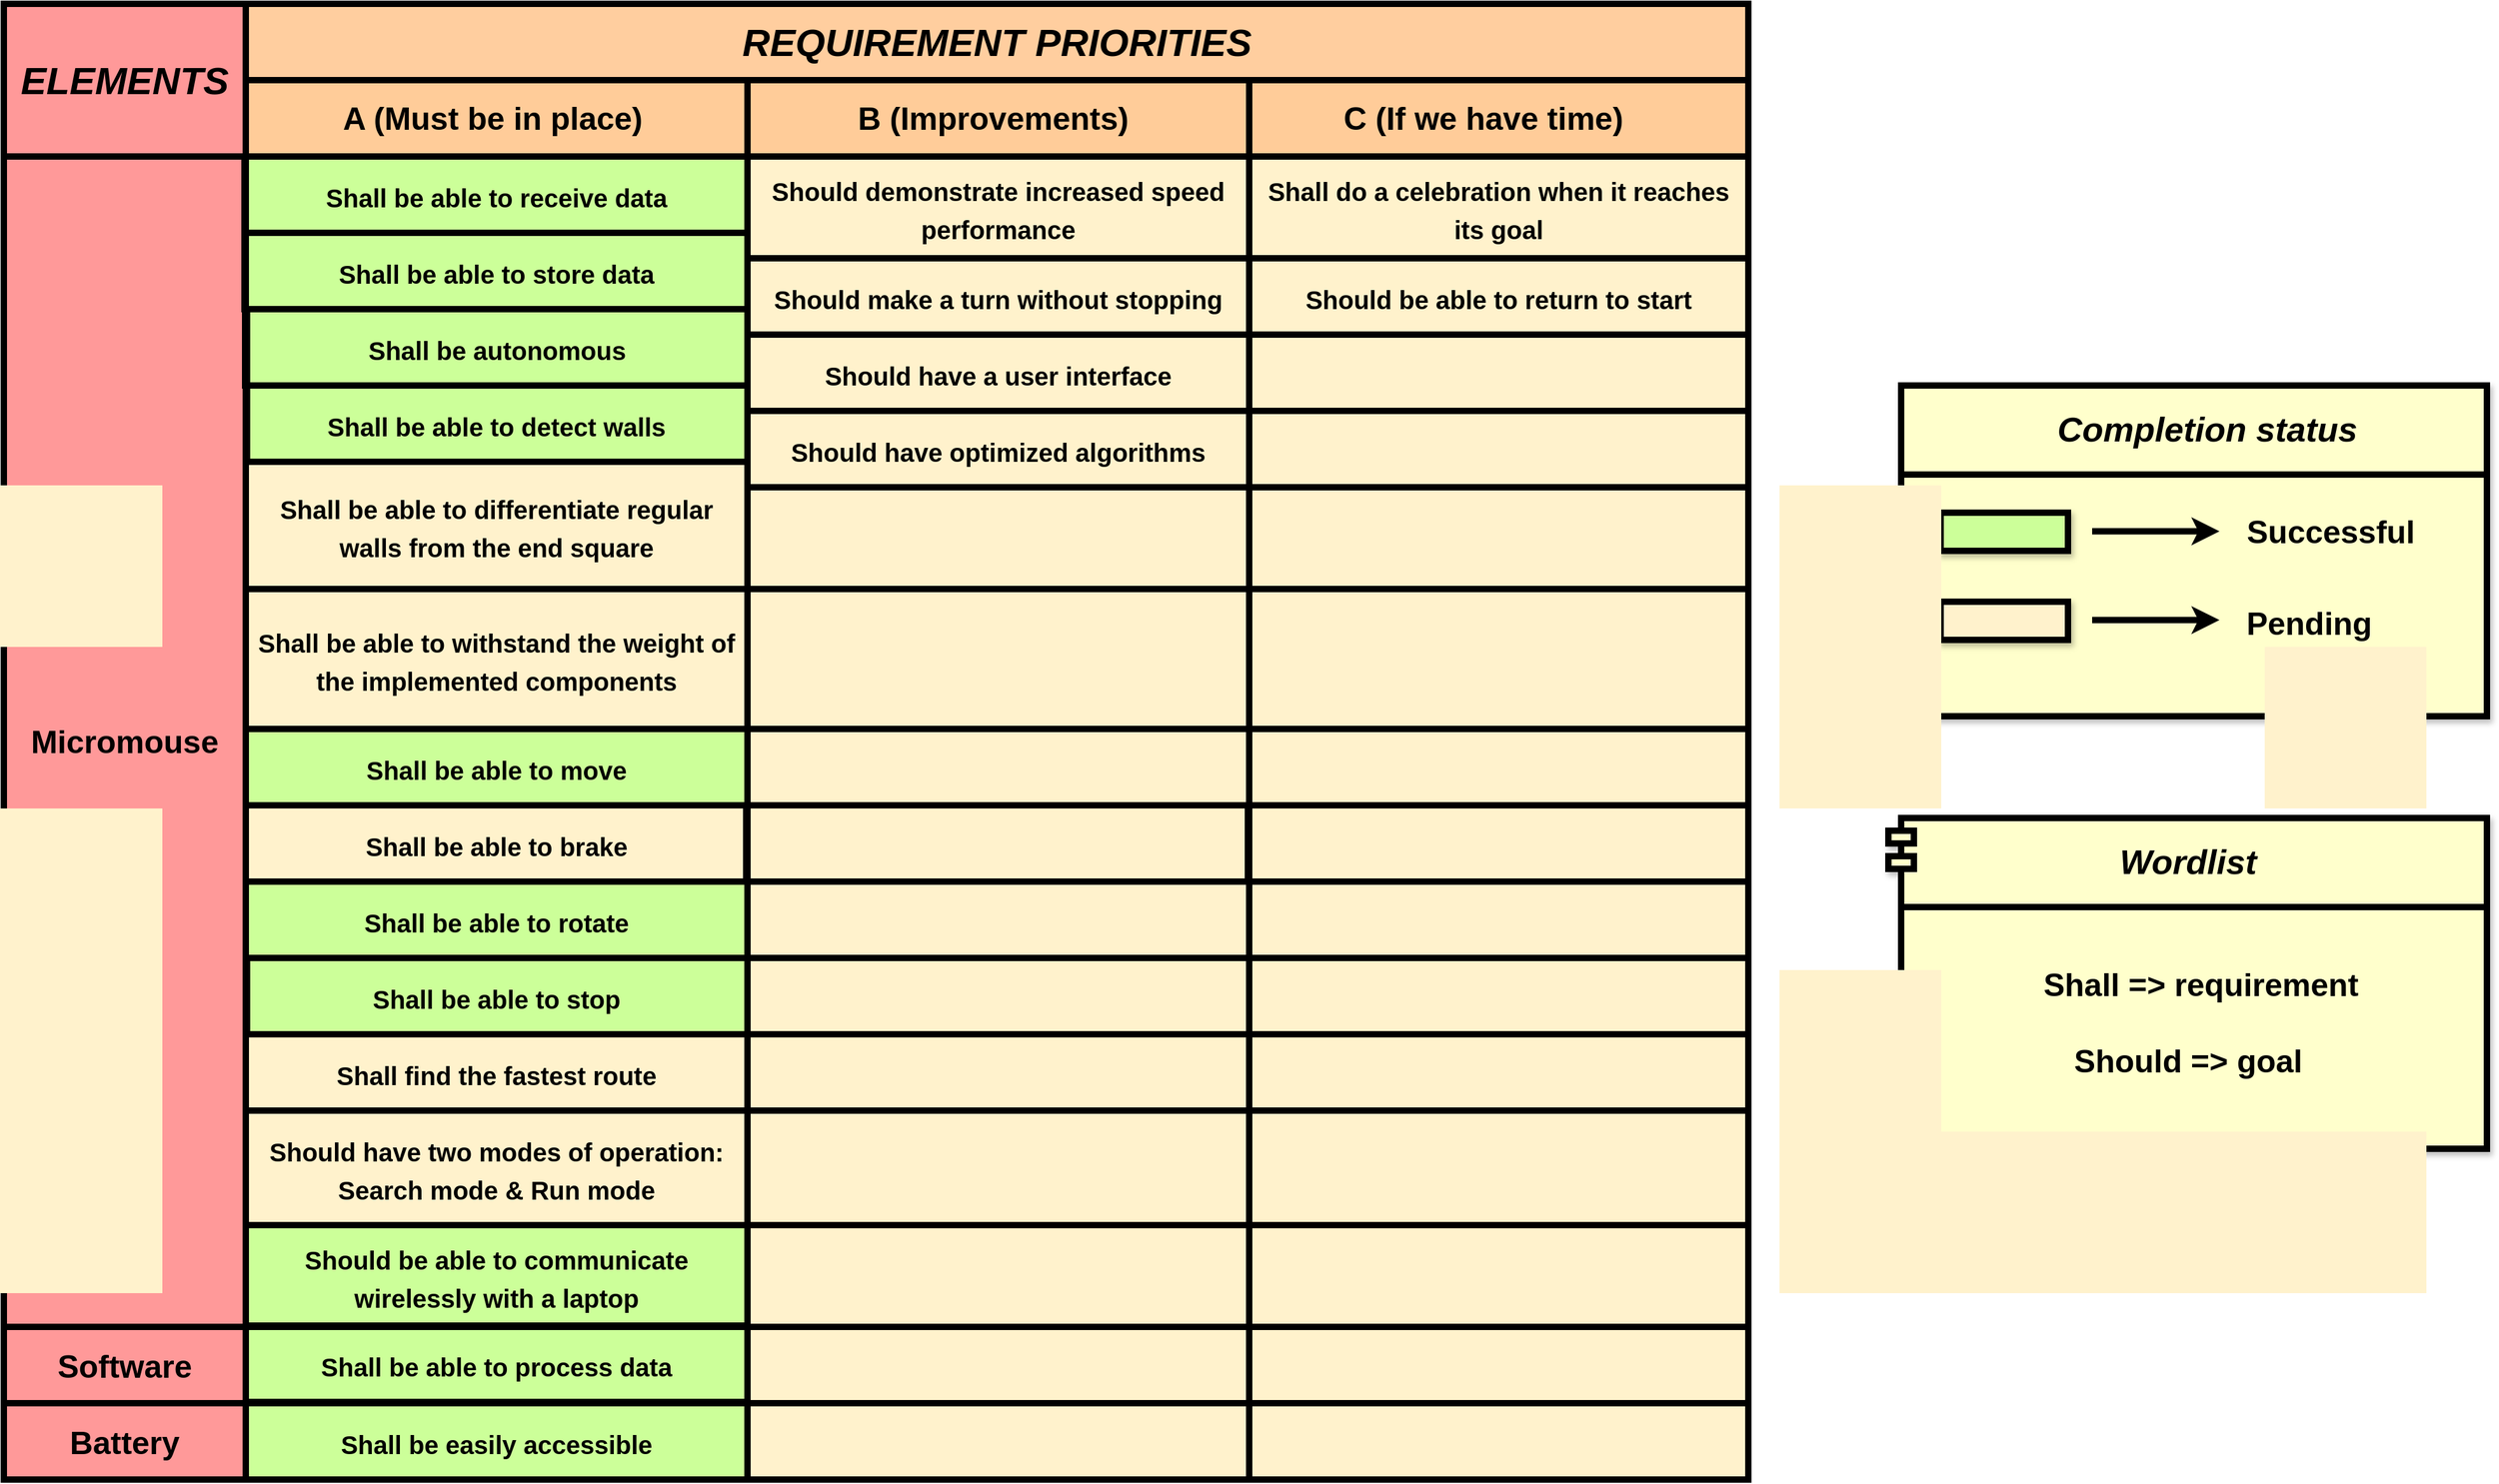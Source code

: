 <mxfile version="20.2.8" type="device"><diagram id="etVyV0M8yrQyNpjQ7y32" name="Page-1"><mxGraphModel dx="2355" dy="1328" grid="0" gridSize="10" guides="1" tooltips="1" connect="1" arrows="1" fold="1" page="0" pageScale="1" pageWidth="827" pageHeight="1169" math="0" shadow="0"><root><mxCell id="0"/><mxCell id="1" parent="0"/><mxCell id="e1AO-33ZOmTnDqDT9RiV-155" value="" style="rounded=0;whiteSpace=wrap;html=1;strokeWidth=5;fontSize=17;fillColor=#fff2cc;gradientDirection=west;strokeColor=#d6b656;" parent="1" vertex="1"><mxGeometry x="20" y="270" width="1180" height="1040" as="geometry"/></mxCell><mxCell id="e1AO-33ZOmTnDqDT9RiV-84" value="" style="rounded=0;whiteSpace=wrap;html=1;fontSize=16;strokeWidth=5;fillColor=#FFCC99;gradientColor=none;gradientDirection=west;" parent="1" vertex="1"><mxGeometry x="20" y="210" width="1180" height="60" as="geometry"/></mxCell><mxCell id="e1AO-33ZOmTnDqDT9RiV-8" value="&lt;font size=&quot;1&quot; style=&quot;&quot;&gt;&lt;b style=&quot;&quot;&gt;&lt;i style=&quot;font-size: 30px;&quot;&gt;REQUIREMENT PRIORITIES&lt;/i&gt;&lt;/b&gt;&lt;/font&gt;" style="rounded=0;whiteSpace=wrap;html=1;fontSize=16;strokeWidth=5;fillColor=#FFCE9F;gradientColor=none;gradientDirection=south;" parent="1" vertex="1"><mxGeometry x="20" y="150" width="1180" height="60" as="geometry"/></mxCell><mxCell id="e1AO-33ZOmTnDqDT9RiV-12" value="&lt;font size=&quot;1&quot; style=&quot;&quot;&gt;&lt;b style=&quot;font-size: 25px;&quot;&gt;C (If we have time)&amp;nbsp;&lt;/b&gt;&lt;/font&gt;" style="text;html=1;align=center;verticalAlign=middle;resizable=0;points=[];autosize=1;strokeColor=none;fillColor=none;fontSize=26;" parent="1" vertex="1"><mxGeometry x="870" y="220" width="250" height="40" as="geometry"/></mxCell><mxCell id="e1AO-33ZOmTnDqDT9RiV-21" value="&lt;b&gt;&lt;font size=&quot;1&quot; style=&quot;&quot;&gt;&lt;i style=&quot;font-size: 30px;&quot;&gt;ELEMENTS&lt;/i&gt;&lt;/font&gt;&lt;/b&gt;" style="rounded=0;whiteSpace=wrap;html=1;strokeWidth=5;fontSize=24;fillColor=#FF9999;gradientColor=none;gradientDirection=south;" parent="1" vertex="1"><mxGeometry x="-170" y="150" width="190" height="120" as="geometry"/></mxCell><mxCell id="e1AO-33ZOmTnDqDT9RiV-27" value="&lt;span&gt;&lt;font style=&quot;font-size: 25px;&quot;&gt;Micromouse&lt;/font&gt;&lt;/span&gt;" style="rounded=0;whiteSpace=wrap;html=1;strokeWidth=5;fontSize=24;fillColor=#FF9999;gradientColor=none;gradientDirection=west;fontStyle=1" parent="1" vertex="1"><mxGeometry x="-170" y="270" width="190" height="920" as="geometry"/></mxCell><mxCell id="e1AO-33ZOmTnDqDT9RiV-45" value="&lt;span&gt;&lt;font style=&quot;font-size: 25px;&quot;&gt;Software&lt;/font&gt;&lt;/span&gt;" style="rounded=0;whiteSpace=wrap;html=1;strokeWidth=5;fontSize=20;fillColor=#FF9999;gradientColor=none;gradientDirection=west;fontStyle=1" parent="1" vertex="1"><mxGeometry x="-170" y="1190" width="190" height="60" as="geometry"/></mxCell><mxCell id="e1AO-33ZOmTnDqDT9RiV-46" value="&lt;span style=&quot;font-size: 25px;&quot;&gt;&lt;b&gt;Battery&lt;/b&gt;&lt;/span&gt;" style="rounded=0;whiteSpace=wrap;html=1;strokeWidth=5;fontSize=20;fillColor=#FF9999;gradientColor=none;gradientDirection=west;" parent="1" vertex="1"><mxGeometry x="-170" y="1250" width="190" height="60" as="geometry"/></mxCell><mxCell id="e1AO-33ZOmTnDqDT9RiV-86" value="&lt;font size=&quot;1&quot; style=&quot;&quot;&gt;&lt;b style=&quot;font-size: 25px;&quot;&gt;A (Must be in place)&amp;nbsp;&lt;/b&gt;&lt;/font&gt;" style="text;html=1;align=center;verticalAlign=middle;resizable=0;points=[];autosize=1;strokeColor=none;fillColor=none;fontSize=26;" parent="1" vertex="1"><mxGeometry x="82" y="220" width="270" height="40" as="geometry"/></mxCell><mxCell id="e1AO-33ZOmTnDqDT9RiV-88" value="" style="endArrow=none;html=1;rounded=0;strokeWidth=5;fontSize=25;" parent="1" edge="1"><mxGeometry width="50" height="50" relative="1" as="geometry"><mxPoint x="414" y="270" as="sourcePoint"/><mxPoint x="414" y="210" as="targetPoint"/></mxGeometry></mxCell><mxCell id="e1AO-33ZOmTnDqDT9RiV-11" value="&lt;font size=&quot;1&quot; style=&quot;&quot;&gt;&lt;b style=&quot;font-size: 25px;&quot;&gt;B (Improvements)&amp;nbsp;&lt;/b&gt;&lt;/font&gt;" style="text;html=1;align=center;verticalAlign=middle;resizable=0;points=[];autosize=1;strokeColor=none;fillColor=none;fontSize=26;" parent="1" vertex="1"><mxGeometry x="490" y="220" width="240" height="40" as="geometry"/></mxCell><mxCell id="e1AO-33ZOmTnDqDT9RiV-90" value="" style="endArrow=none;html=1;rounded=0;strokeWidth=5;fontSize=25;" parent="1" edge="1"><mxGeometry width="50" height="50" relative="1" as="geometry"><mxPoint x="808" y="270" as="sourcePoint"/><mxPoint x="808" y="210" as="targetPoint"/></mxGeometry></mxCell><mxCell id="e1AO-33ZOmTnDqDT9RiV-92" value="&lt;span style=&quot;font-size: 20px;&quot;&gt;Should demonstrate increased speed performance&lt;/span&gt;" style="rounded=0;whiteSpace=wrap;html=1;strokeWidth=5;fontSize=25;fillColor=none;gradientColor=none;gradientDirection=west;fontStyle=1" parent="1" vertex="1"><mxGeometry x="414" y="270" width="394" height="80" as="geometry"/></mxCell><mxCell id="e1AO-33ZOmTnDqDT9RiV-93" value="&lt;span style=&quot;font-size: 20px;&quot;&gt;Should make a turn without stopping&lt;/span&gt;" style="rounded=0;whiteSpace=wrap;html=1;strokeWidth=5;fontSize=25;fillColor=none;gradientColor=none;gradientDirection=west;fontStyle=1" parent="1" vertex="1"><mxGeometry x="414" y="350" width="394" height="60" as="geometry"/></mxCell><mxCell id="e1AO-33ZOmTnDqDT9RiV-94" value="&lt;span style=&quot;font-size: 20px;&quot;&gt;Should have a user interface&lt;/span&gt;" style="rounded=0;whiteSpace=wrap;html=1;strokeWidth=5;fontSize=25;fillColor=none;gradientColor=none;gradientDirection=west;fontStyle=1" parent="1" vertex="1"><mxGeometry x="414" y="410" width="394" height="60" as="geometry"/></mxCell><mxCell id="e1AO-33ZOmTnDqDT9RiV-95" value="&lt;span style=&quot;font-size: 20px;&quot;&gt;Should have optimized algorithms&lt;/span&gt;" style="rounded=0;whiteSpace=wrap;html=1;strokeWidth=5;fontSize=25;fillColor=none;gradientColor=none;gradientDirection=west;fontStyle=1" parent="1" vertex="1"><mxGeometry x="414" y="470" width="394" height="60" as="geometry"/></mxCell><mxCell id="e1AO-33ZOmTnDqDT9RiV-96" value="&lt;font style=&quot;font-size: 20px;&quot;&gt;Shall do a celebration when it reaches its goal&lt;/font&gt;" style="rounded=0;whiteSpace=wrap;html=1;strokeWidth=5;fontSize=25;fillColor=none;gradientColor=none;gradientDirection=west;fontStyle=1" parent="1" vertex="1"><mxGeometry x="808" y="270" width="392" height="80" as="geometry"/></mxCell><mxCell id="e1AO-33ZOmTnDqDT9RiV-97" value="&lt;font style=&quot;font-size: 20px;&quot;&gt;Should be able to return to start&lt;/font&gt;" style="rounded=0;whiteSpace=wrap;html=1;strokeWidth=5;fontSize=25;fillColor=none;gradientColor=none;gradientDirection=west;fontStyle=1" parent="1" vertex="1"><mxGeometry x="808" y="350" width="392" height="60" as="geometry"/></mxCell><mxCell id="e1AO-33ZOmTnDqDT9RiV-102" value="" style="rounded=0;whiteSpace=wrap;html=1;strokeWidth=5;fontSize=25;fillColor=none;gradientColor=none;gradientDirection=west;fontStyle=1" parent="1" vertex="1"><mxGeometry x="414" y="610" width="394" height="110" as="geometry"/></mxCell><mxCell id="e1AO-33ZOmTnDqDT9RiV-103" value="" style="rounded=0;whiteSpace=wrap;html=1;strokeWidth=5;fontSize=25;fillColor=none;gradientColor=none;gradientDirection=west;fontStyle=1" parent="1" vertex="1"><mxGeometry x="808" y="610" width="392" height="110" as="geometry"/></mxCell><mxCell id="e1AO-33ZOmTnDqDT9RiV-104" value="" style="rounded=0;whiteSpace=wrap;html=1;strokeWidth=5;fontSize=25;fillColor=none;gradientColor=none;gradientDirection=west;fontStyle=1" parent="1" vertex="1"><mxGeometry x="414" y="530" width="394" height="80" as="geometry"/></mxCell><mxCell id="e1AO-33ZOmTnDqDT9RiV-105" value="" style="rounded=0;whiteSpace=wrap;html=1;strokeWidth=5;fontSize=25;fillColor=none;gradientColor=none;gradientDirection=west;fontStyle=1" parent="1" vertex="1"><mxGeometry x="808" y="530" width="392" height="80" as="geometry"/></mxCell><mxCell id="e1AO-33ZOmTnDqDT9RiV-106" value="" style="rounded=0;whiteSpace=wrap;html=1;strokeWidth=5;fontSize=25;fillColor=none;gradientColor=none;gradientDirection=west;fontStyle=1" parent="1" vertex="1"><mxGeometry x="808" y="470" width="392" height="60" as="geometry"/></mxCell><mxCell id="e1AO-33ZOmTnDqDT9RiV-107" value="" style="rounded=0;whiteSpace=wrap;html=1;strokeWidth=5;fontSize=25;fillColor=none;gradientColor=none;gradientDirection=west;fontStyle=1" parent="1" vertex="1"><mxGeometry x="808" y="410" width="392" height="60" as="geometry"/></mxCell><mxCell id="e1AO-33ZOmTnDqDT9RiV-108" value="" style="rounded=0;whiteSpace=wrap;html=1;strokeWidth=5;fontSize=25;fillColor=none;gradientColor=none;gradientDirection=west;fontStyle=1" parent="1" vertex="1"><mxGeometry x="413" y="780" width="394" height="60" as="geometry"/></mxCell><mxCell id="e1AO-33ZOmTnDqDT9RiV-109" value="" style="rounded=0;whiteSpace=wrap;html=1;strokeWidth=5;fontSize=25;fillColor=none;gradientColor=none;gradientDirection=west;fontStyle=1" parent="1" vertex="1"><mxGeometry x="808" y="720" width="392" height="60" as="geometry"/></mxCell><mxCell id="e1AO-33ZOmTnDqDT9RiV-110" value="" style="rounded=0;whiteSpace=wrap;html=1;strokeWidth=5;fontSize=25;fillColor=none;gradientColor=none;gradientDirection=west;fontStyle=1" parent="1" vertex="1"><mxGeometry x="412" y="720" width="396" height="60" as="geometry"/></mxCell><mxCell id="e1AO-33ZOmTnDqDT9RiV-111" value="" style="rounded=0;whiteSpace=wrap;html=1;strokeWidth=5;fontSize=25;fillColor=none;gradientColor=none;gradientDirection=west;fontStyle=1" parent="1" vertex="1"><mxGeometry x="808" y="780" width="392" height="60" as="geometry"/></mxCell><mxCell id="e1AO-33ZOmTnDqDT9RiV-112" value="" style="rounded=0;whiteSpace=wrap;html=1;strokeWidth=5;fontSize=25;fillColor=none;gradientColor=none;gradientDirection=west;fontStyle=1" parent="1" vertex="1"><mxGeometry x="414" y="840" width="394" height="60" as="geometry"/></mxCell><mxCell id="e1AO-33ZOmTnDqDT9RiV-113" value="" style="rounded=0;whiteSpace=wrap;html=1;strokeWidth=5;fontSize=25;fillColor=none;gradientColor=none;gradientDirection=west;fontStyle=1" parent="1" vertex="1"><mxGeometry x="808" y="840" width="392" height="60" as="geometry"/></mxCell><mxCell id="e1AO-33ZOmTnDqDT9RiV-114" value="" style="rounded=0;whiteSpace=wrap;html=1;strokeWidth=5;fontSize=25;fillColor=none;gradientColor=none;gradientDirection=west;fontStyle=1" parent="1" vertex="1"><mxGeometry x="414" y="900" width="394" height="60" as="geometry"/></mxCell><mxCell id="e1AO-33ZOmTnDqDT9RiV-115" value="" style="rounded=0;whiteSpace=wrap;html=1;strokeWidth=5;fontSize=25;fillColor=none;gradientColor=none;gradientDirection=west;fontStyle=1" parent="1" vertex="1"><mxGeometry x="808" y="900" width="392" height="60" as="geometry"/></mxCell><mxCell id="e1AO-33ZOmTnDqDT9RiV-116" value="" style="rounded=0;whiteSpace=wrap;html=1;strokeWidth=5;fontSize=25;fillColor=none;gradientColor=none;gradientDirection=west;fontStyle=1" parent="1" vertex="1"><mxGeometry x="414" y="960" width="394" height="60" as="geometry"/></mxCell><mxCell id="e1AO-33ZOmTnDqDT9RiV-117" value="" style="rounded=0;whiteSpace=wrap;html=1;strokeWidth=5;fontSize=25;fillColor=none;gradientColor=none;gradientDirection=west;fontStyle=1" parent="1" vertex="1"><mxGeometry x="808" y="960" width="392" height="60" as="geometry"/></mxCell><mxCell id="e1AO-33ZOmTnDqDT9RiV-118" value="" style="rounded=0;whiteSpace=wrap;html=1;strokeWidth=5;fontSize=25;fillColor=none;gradientColor=none;gradientDirection=west;fontStyle=1" parent="1" vertex="1"><mxGeometry x="414" y="1020" width="394" height="90" as="geometry"/></mxCell><mxCell id="e1AO-33ZOmTnDqDT9RiV-119" value="" style="rounded=0;whiteSpace=wrap;html=1;strokeWidth=5;fontSize=25;fillColor=none;gradientColor=none;gradientDirection=west;fontStyle=1" parent="1" vertex="1"><mxGeometry x="808" y="1020" width="392" height="90" as="geometry"/></mxCell><mxCell id="e1AO-33ZOmTnDqDT9RiV-121" value="" style="rounded=0;whiteSpace=wrap;html=1;strokeWidth=5;fontSize=25;fillColor=none;gradientColor=none;gradientDirection=west;fontStyle=1" parent="1" vertex="1"><mxGeometry x="808" y="1110" width="392" height="80" as="geometry"/></mxCell><mxCell id="e1AO-33ZOmTnDqDT9RiV-122" value="&lt;span style=&quot;color: rgba(0, 0, 0, 0); font-family: monospace; font-size: 0px; text-align: start;&quot;&gt;%3CmxGraphModel%3E%3Croot%3E%3CmxCell%20id%3D%220%22%2F%3E%3CmxCell%20id%3D%221%22%20parent%3D%220%22%2F%3E%3CmxCell%20id%3D%222%22%20value%3D%22%26lt%3Bfont%20face%3D%26quot%3BArial%2C%20sans-serif%26quot%3B%26gt%3B%26lt%3Bspan%20style%3D%26quot%3Bfont-size%3A%2020px%3B%26quot%3B%26gt%3BShall%20be%20able%20to%20process%20data%26lt%3B%2Fspan%26gt%3B%26lt%3B%2Ffont%26gt%3B%22%20style%3D%22rounded%3D0%3BwhiteSpace%3Dwrap%3Bhtml%3D1%3BstrokeWidth%3D5%3BfontSize%3D25%3BfillColor%3D%23FFFFFF%3BgradientColor%3Dnone%3BgradientDirection%3Dwest%3B%22%20vertex%3D%221%22%20parent%3D%221%22%3E%3CmxGeometry%20x%3D%2220%22%20y%3D%221190%22%20width%3D%22394%22%20height%3D%2260%22%20as%3D%22geometry%22%2F%3E%3C%2FmxCell%3E%3C%2Froot%3E%3C%2FmxGraphModel%3E&lt;/span&gt;" style="rounded=0;whiteSpace=wrap;html=1;strokeWidth=5;fontSize=25;fillColor=none;gradientColor=none;gradientDirection=west;fontStyle=1" parent="1" vertex="1"><mxGeometry x="414" y="1190" width="394" height="60" as="geometry"/></mxCell><mxCell id="e1AO-33ZOmTnDqDT9RiV-123" value="&lt;span style=&quot;color: rgba(0, 0, 0, 0); font-family: monospace; font-size: 0px; text-align: start;&quot;&gt;%3CmxGraphModel%3E%3Croot%3E%3CmxCell%20id%3D%220%22%2F%3E%3CmxCell%20id%3D%221%22%20parent%3D%220%22%2F%3E%3CmxCell%20id%3D%222%22%20value%3D%22%26lt%3Bfont%20face%3D%26quot%3BArial%2C%20sans-serif%26quot%3B%26gt%3B%26lt%3Bspan%20style%3D%26quot%3Bfont-size%3A%2020px%3B%26quot%3B%26gt%3BShall%20be%20able%20to%20process%20data%26lt%3B%2Fspan%26gt%3B%26lt%3B%2Ffont%26gt%3B%22%20style%3D%22rounded%3D0%3BwhiteSpace%3Dwrap%3Bhtml%3D1%3BstrokeWidth%3D5%3BfontSize%3D25%3BfillColor%3D%23FFFFFF%3BgradientColor%3Dnone%3BgradientDirection%3Dwest%3B%22%20vertex%3D%221%22%20parent%3D%221%22%3E%3CmxGeometry%20x%3D%2220%22%20y%3D%221190%22%20width%3D%22394%22%20height%3D%2260%22%20as%3D%22geometry%22%2F%3E%3C%2FmxCell%3E%3C%2Froot%3E%3C%2FmxGraphModel%3E&lt;/span&gt;" style="rounded=0;whiteSpace=wrap;html=1;strokeWidth=5;fontSize=25;fillColor=none;gradientColor=none;gradientDirection=west;fontStyle=1" parent="1" vertex="1"><mxGeometry x="808" y="1190" width="392" height="60" as="geometry"/></mxCell><mxCell id="e1AO-33ZOmTnDqDT9RiV-124" value="" style="rounded=0;whiteSpace=wrap;html=1;strokeWidth=5;fontSize=25;fillColor=none;gradientColor=none;gradientDirection=west;" parent="1" vertex="1"><mxGeometry x="414" y="1250" width="394" height="60" as="geometry"/></mxCell><mxCell id="e1AO-33ZOmTnDqDT9RiV-125" value="" style="rounded=0;whiteSpace=wrap;html=1;strokeWidth=5;fontSize=25;fillColor=none;gradientColor=none;gradientDirection=west;" parent="1" vertex="1"><mxGeometry x="808" y="1250" width="392" height="60" as="geometry"/></mxCell><mxCell id="e1AO-33ZOmTnDqDT9RiV-128" value="&lt;span id=&quot;docs-internal-guid-b6cd6df0-7fff-4977-2a19-5d41a233b6b3&quot;&gt;&lt;span style=&quot;font-family: Arial, sans-serif; background-color: transparent; font-variant-numeric: normal; font-variant-east-asian: normal; vertical-align: baseline;&quot;&gt;&lt;font style=&quot;font-size: 20px;&quot;&gt;Shall be able to differentiate regular walls from the end square&lt;/font&gt;&lt;/span&gt;&lt;/span&gt;" style="rounded=0;whiteSpace=wrap;html=1;strokeWidth=5;fontSize=25;fillColor=none;gradientColor=none;gradientDirection=west;fontStyle=1" parent="1" vertex="1"><mxGeometry x="20" y="510" width="394" height="100" as="geometry"/></mxCell><mxCell id="e1AO-33ZOmTnDqDT9RiV-142" value="&lt;span id=&quot;docs-internal-guid-7dd93926-7fff-0476-73ab-c88662d5bdf3&quot;&gt;&lt;span style=&quot;font-family: Arial, sans-serif; background-color: transparent; font-variant-numeric: normal; font-variant-east-asian: normal; vertical-align: baseline;&quot;&gt;&lt;font style=&quot;font-size: 20px;&quot;&gt;Shall be able to withstand the weight of the implemented components&lt;/font&gt;&lt;/span&gt;&lt;/span&gt;" style="rounded=0;whiteSpace=wrap;html=1;strokeWidth=5;fontSize=25;fillColor=none;gradientColor=none;gradientDirection=west;fontStyle=1" parent="1" vertex="1"><mxGeometry x="20" y="610" width="394" height="110" as="geometry"/></mxCell><mxCell id="e1AO-33ZOmTnDqDT9RiV-144" value="&lt;span id=&quot;docs-internal-guid-7dd93926-7fff-0476-73ab-c88662d5bdf3&quot;&gt;&lt;span style=&quot;font-family: Arial, sans-serif; background-color: transparent; font-variant-numeric: normal; font-variant-east-asian: normal; vertical-align: baseline;&quot;&gt;&lt;font style=&quot;font-size: 20px;&quot;&gt;Shall be able to brake&lt;/font&gt;&lt;/span&gt;&lt;/span&gt;" style="rounded=0;whiteSpace=wrap;html=1;strokeWidth=5;fontSize=25;fillColor=none;gradientColor=none;gradientDirection=west;fontStyle=1" parent="1" vertex="1"><mxGeometry x="20" y="780" width="394" height="60" as="geometry"/></mxCell><mxCell id="e1AO-33ZOmTnDqDT9RiV-147" value="&lt;font face=&quot;Arial, sans-serif&quot;&gt;&lt;span style=&quot;font-size: 20px;&quot;&gt;Shall find the fastest route&lt;/span&gt;&lt;/font&gt;" style="rounded=0;whiteSpace=wrap;html=1;strokeWidth=5;fontSize=25;fillColor=none;gradientColor=none;gradientDirection=west;fontStyle=1" parent="1" vertex="1"><mxGeometry x="20" y="960" width="394" height="60" as="geometry"/></mxCell><mxCell id="e1AO-33ZOmTnDqDT9RiV-148" value="&lt;span id=&quot;docs-internal-guid-f4375c5e-7fff-8df3-bf49-b718802c861a&quot;&gt;&lt;span style=&quot;font-family: Arial, sans-serif; background-color: transparent; font-variant-numeric: normal; font-variant-east-asian: normal; vertical-align: baseline;&quot;&gt;&lt;font style=&quot;font-size: 20px;&quot;&gt;Should have two modes of operation: Search mode &amp;amp; Run mode&lt;/font&gt;&lt;/span&gt;&lt;/span&gt;" style="rounded=0;whiteSpace=wrap;html=1;strokeWidth=5;fontSize=25;fillColor=none;gradientColor=none;gradientDirection=west;fontStyle=1" parent="1" vertex="1"><mxGeometry x="20" y="1020" width="394" height="90" as="geometry"/></mxCell><mxCell id="e1AO-33ZOmTnDqDT9RiV-150" value="" style="rounded=0;whiteSpace=wrap;html=1;strokeWidth=5;fontSize=25;fillColor=none;gradientColor=none;gradientDirection=west;fontStyle=1" parent="1" vertex="1"><mxGeometry x="414" y="1110" width="394" height="80" as="geometry"/></mxCell><mxCell id="e1AO-33ZOmTnDqDT9RiV-170" value="" style="shape=module;align=left;spacingLeft=20;align=center;verticalAlign=top;shadow=1;strokeColor=#000000;strokeWidth=5;fontSize=27;fillColor=#FFFFCC;gradientColor=none;gradientDirection=south;fontStyle=3" parent="1" vertex="1"><mxGeometry x="1310" y="790" width="470" height="260" as="geometry"/></mxCell><mxCell id="e1AO-33ZOmTnDqDT9RiV-171" value="&lt;b&gt;&lt;i&gt;Wordlist&lt;/i&gt;&lt;/b&gt;" style="text;html=1;align=center;verticalAlign=middle;resizable=0;points=[];autosize=1;strokeColor=none;fillColor=none;fontSize=27;" parent="1" vertex="1"><mxGeometry x="1480" y="800" width="130" height="50" as="geometry"/></mxCell><mxCell id="e1AO-33ZOmTnDqDT9RiV-172" value="" style="endArrow=none;html=1;rounded=0;strokeWidth=5;fontSize=27;exitX=0;exitY=0.25;exitDx=0;exitDy=0;" parent="1" edge="1"><mxGeometry width="50" height="50" relative="1" as="geometry"><mxPoint x="1320" y="860" as="sourcePoint"/><mxPoint x="1780" y="860" as="targetPoint"/></mxGeometry></mxCell><mxCell id="e1AO-33ZOmTnDqDT9RiV-174" value="" style="shape=module;align=left;spacingLeft=20;align=center;verticalAlign=top;shadow=1;strokeColor=#000000;strokeWidth=5;fontSize=27;fillColor=#FFFFCC;gradientColor=none;gradientDirection=south;fontStyle=3;flipV=1;" parent="1" vertex="1"><mxGeometry x="1310" y="450" width="470" height="260" as="geometry"/></mxCell><mxCell id="e1AO-33ZOmTnDqDT9RiV-175" value="&lt;b&gt;&lt;i&gt;Completion status&lt;/i&gt;&lt;/b&gt;" style="text;html=1;align=center;verticalAlign=middle;resizable=0;points=[];autosize=1;strokeColor=none;fillColor=none;fontSize=27;" parent="1" vertex="1"><mxGeometry x="1430" y="460" width="260" height="50" as="geometry"/></mxCell><mxCell id="e1AO-33ZOmTnDqDT9RiV-176" value="" style="endArrow=none;html=1;rounded=0;strokeWidth=5;fontSize=27;exitX=0;exitY=0.25;exitDx=0;exitDy=0;" parent="1" edge="1"><mxGeometry width="50" height="50" relative="1" as="geometry"><mxPoint x="1320" y="520" as="sourcePoint"/><mxPoint x="1780" y="520" as="targetPoint"/></mxGeometry></mxCell><mxCell id="e1AO-33ZOmTnDqDT9RiV-177" value="" style="rounded=0;whiteSpace=wrap;html=1;shadow=1;strokeColor=#000000;strokeWidth=5;fontSize=30;fillColor=#CCFF99;gradientColor=none;gradientDirection=south;" parent="1" vertex="1"><mxGeometry x="1351" y="550" width="100" height="30" as="geometry"/></mxCell><mxCell id="e1AO-33ZOmTnDqDT9RiV-182" value="" style="endArrow=classic;html=1;rounded=0;strokeWidth=5;fontSize=30;" parent="1" edge="1"><mxGeometry width="50" height="50" relative="1" as="geometry"><mxPoint x="1470" y="564.6" as="sourcePoint"/><mxPoint x="1570" y="564.6" as="targetPoint"/></mxGeometry></mxCell><mxCell id="e1AO-33ZOmTnDqDT9RiV-183" value="&lt;b&gt;&lt;font style=&quot;font-size: 25px;&quot;&gt;Successful&lt;/font&gt;&lt;/b&gt;" style="text;html=1;align=center;verticalAlign=middle;resizable=0;points=[];autosize=1;strokeColor=none;fillColor=none;fontSize=30;" parent="1" vertex="1"><mxGeometry x="1577" y="538" width="160" height="50" as="geometry"/></mxCell><mxCell id="e1AO-33ZOmTnDqDT9RiV-186" value="" style="rounded=0;whiteSpace=wrap;html=1;shadow=1;strokeColor=#000000;strokeWidth=5;fontSize=30;fillColor=#FFF2CC;gradientColor=none;gradientDirection=south;" parent="1" vertex="1"><mxGeometry x="1351" y="620" width="100" height="30" as="geometry"/></mxCell><mxCell id="e1AO-33ZOmTnDqDT9RiV-187" value="" style="endArrow=classic;html=1;rounded=0;strokeWidth=5;fontSize=30;" parent="1" edge="1"><mxGeometry width="50" height="50" relative="1" as="geometry"><mxPoint x="1470" y="634.41" as="sourcePoint"/><mxPoint x="1570" y="634.41" as="targetPoint"/></mxGeometry></mxCell><mxCell id="e1AO-33ZOmTnDqDT9RiV-188" value="&lt;b&gt;&lt;font style=&quot;font-size: 25px;&quot;&gt;Pending&lt;/font&gt;&lt;/b&gt;" style="text;html=1;align=center;verticalAlign=middle;resizable=0;points=[];autosize=1;strokeColor=none;fillColor=none;fontSize=30;" parent="1" vertex="1"><mxGeometry x="1580" y="610" width="120" height="50" as="geometry"/></mxCell><mxCell id="XlJEpN7_wSW7Ie-zotUY-3" value="" style="rounded=0;whiteSpace=wrap;html=1;fillColor=#CCFF99;strokeWidth=5;" vertex="1" parent="1"><mxGeometry x="20" y="720" width="394" height="60" as="geometry"/></mxCell><mxCell id="e1AO-33ZOmTnDqDT9RiV-189" value="&lt;b&gt;Shall =&amp;gt; requirement&lt;/b&gt;" style="text;html=1;align=center;verticalAlign=middle;resizable=0;points=[];autosize=1;strokeColor=none;fillColor=none;fontSize=25;" parent="1" vertex="1"><mxGeometry x="1420" y="900" width="270" height="40" as="geometry"/></mxCell><mxCell id="e1AO-33ZOmTnDqDT9RiV-190" value="&lt;b&gt;Should =&amp;gt; goal&lt;/b&gt;" style="text;html=1;align=center;verticalAlign=middle;resizable=0;points=[];autosize=1;strokeColor=none;fillColor=none;fontSize=25;" parent="1" vertex="1"><mxGeometry x="1445" y="960" width="200" height="40" as="geometry"/></mxCell><mxCell id="XlJEpN7_wSW7Ie-zotUY-2" value="" style="rounded=0;whiteSpace=wrap;html=1;fillColor=#CCFF99;strokeWidth=5;" vertex="1" parent="1"><mxGeometry x="20" y="1110" width="394" height="80" as="geometry"/></mxCell><mxCell id="e1AO-33ZOmTnDqDT9RiV-149" value="&lt;font face=&quot;Arial, sans-serif&quot;&gt;&lt;span style=&quot;font-size: 20px;&quot;&gt;Should be able to communicate wirelessly with a laptop&lt;/span&gt;&lt;/font&gt;" style="rounded=0;whiteSpace=wrap;html=1;strokeWidth=5;fontSize=25;fillColor=none;gradientColor=none;gradientDirection=west;fontStyle=1" parent="1" vertex="1"><mxGeometry x="20" y="1110" width="394" height="80" as="geometry"/></mxCell><mxCell id="XlJEpN7_wSW7Ie-zotUY-4" value="" style="rounded=0;whiteSpace=wrap;html=1;fillColor=#CCFF99;strokeWidth=5;" vertex="1" parent="1"><mxGeometry x="20" y="840" width="394" height="60" as="geometry"/></mxCell><mxCell id="e1AO-33ZOmTnDqDT9RiV-35" value="&lt;span id=&quot;docs-internal-guid-7dd93926-7fff-0476-73ab-c88662d5bdf3&quot;&gt;&lt;span style=&quot;font-family: Arial, sans-serif; background-color: transparent; font-variant-numeric: normal; font-variant-east-asian: normal; vertical-align: baseline;&quot;&gt;&lt;font style=&quot;font-size: 20px;&quot;&gt;Shall be able to move&lt;/font&gt;&lt;/span&gt;&lt;/span&gt;" style="rounded=0;whiteSpace=wrap;html=1;strokeWidth=5;fontSize=25;fillColor=none;gradientColor=none;gradientDirection=west;fontStyle=1" parent="1" vertex="1"><mxGeometry x="20" y="720" width="394" height="60" as="geometry"/></mxCell><mxCell id="e1AO-33ZOmTnDqDT9RiV-146" value="&lt;span id=&quot;docs-internal-guid-7dd93926-7fff-0476-73ab-c88662d5bdf3&quot;&gt;&lt;span style=&quot;font-family: Arial, sans-serif; background-color: transparent; font-variant-numeric: normal; font-variant-east-asian: normal; vertical-align: baseline;&quot;&gt;&lt;font style=&quot;font-size: 20px;&quot;&gt;Shall be able to rotate&lt;/font&gt;&lt;/span&gt;&lt;/span&gt;" style="rounded=0;whiteSpace=wrap;html=1;strokeWidth=5;fontSize=25;fillColor=none;gradientColor=none;gradientDirection=west;fontStyle=1" parent="1" vertex="1"><mxGeometry x="20" y="840" width="394" height="60" as="geometry"/></mxCell><mxCell id="XlJEpN7_wSW7Ie-zotUY-7" value="" style="rounded=0;whiteSpace=wrap;html=1;fillColor=#CCFF99;strokeWidth=5;" vertex="1" parent="1"><mxGeometry x="21" y="900" width="393" height="60" as="geometry"/></mxCell><mxCell id="e1AO-33ZOmTnDqDT9RiV-132" value="&lt;span id=&quot;docs-internal-guid-7dd93926-7fff-0476-73ab-c88662d5bdf3&quot;&gt;&lt;span style=&quot;font-family: Arial, sans-serif; background-color: transparent; font-variant-numeric: normal; font-variant-east-asian: normal; vertical-align: baseline;&quot;&gt;&lt;font style=&quot;font-size: 20px;&quot;&gt;Shall be able to stop&lt;/font&gt;&lt;/span&gt;&lt;/span&gt;" style="rounded=0;whiteSpace=wrap;html=1;strokeWidth=5;fontSize=25;fillColor=none;gradientColor=none;gradientDirection=west;fontStyle=1" parent="1" vertex="1"><mxGeometry x="20" y="900" width="394" height="60" as="geometry"/></mxCell><mxCell id="XlJEpN7_wSW7Ie-zotUY-8" value="" style="rounded=0;whiteSpace=wrap;html=1;fillColor=#CCFF99;strokeWidth=5;" vertex="1" parent="1"><mxGeometry x="19" y="330" width="395" height="60" as="geometry"/></mxCell><mxCell id="XlJEpN7_wSW7Ie-zotUY-9" value="" style="rounded=0;whiteSpace=wrap;html=1;fillColor=#CCFF99;strokeWidth=5;" vertex="1" parent="1"><mxGeometry x="19.5" y="390" width="394.5" height="60" as="geometry"/></mxCell><mxCell id="XlJEpN7_wSW7Ie-zotUY-10" value="" style="rounded=0;whiteSpace=wrap;html=1;fillColor=#CCFF99;strokeWidth=5;" vertex="1" parent="1"><mxGeometry x="19" y="270" width="395" height="60" as="geometry"/></mxCell><mxCell id="e1AO-33ZOmTnDqDT9RiV-31" value="&lt;font style=&quot;font-size: 20px;&quot;&gt;Shall be autonomous&lt;/font&gt;" style="rounded=0;whiteSpace=wrap;html=1;strokeWidth=5;fontSize=25;fillColor=none;gradientColor=none;gradientDirection=west;fontStyle=1" parent="1" vertex="1"><mxGeometry x="21" y="390" width="393" height="60" as="geometry"/></mxCell><mxCell id="e1AO-33ZOmTnDqDT9RiV-30" value="&lt;font style=&quot;font-size: 20px;&quot;&gt;Shall be able to store data&lt;/font&gt;" style="rounded=0;whiteSpace=wrap;html=1;strokeWidth=5;fontSize=25;fillColor=none;gradientColor=none;gradientDirection=west;fontStyle=1" parent="1" vertex="1"><mxGeometry x="20" y="330" width="394" height="60" as="geometry"/></mxCell><mxCell id="e1AO-33ZOmTnDqDT9RiV-29" value="&lt;font style=&quot;font-size: 20px;&quot;&gt;Shall be able to receive data&lt;/font&gt;" style="rounded=0;whiteSpace=wrap;html=1;strokeWidth=5;fontSize=25;fillColor=none;gradientColor=none;gradientDirection=west;fontStyle=1" parent="1" vertex="1"><mxGeometry x="20" y="270" width="394" height="60" as="geometry"/></mxCell><mxCell id="XlJEpN7_wSW7Ie-zotUY-12" value="" style="rounded=0;whiteSpace=wrap;html=1;fillColor=#CCFF99;strokeWidth=5;" vertex="1" parent="1"><mxGeometry x="20" y="1190" width="394" height="60" as="geometry"/></mxCell><mxCell id="XlJEpN7_wSW7Ie-zotUY-13" value="" style="rounded=0;whiteSpace=wrap;html=1;fillColor=#CCFF99;strokeWidth=5;" vertex="1" parent="1"><mxGeometry x="21" y="450" width="393" height="60" as="geometry"/></mxCell><mxCell id="e1AO-33ZOmTnDqDT9RiV-140" value="&lt;font style=&quot;font-size: 20px;&quot;&gt;Shall be able to detect walls&lt;/font&gt;" style="rounded=0;whiteSpace=wrap;html=1;strokeWidth=5;fontSize=25;fillColor=none;gradientColor=none;gradientDirection=west;fontStyle=1" parent="1" vertex="1"><mxGeometry x="20" y="450" width="394" height="60" as="geometry"/></mxCell><mxCell id="e1AO-33ZOmTnDqDT9RiV-44" value="&lt;font face=&quot;Arial, sans-serif&quot;&gt;&lt;span style=&quot;font-size: 20px;&quot;&gt;Shall be able to process data&lt;/span&gt;&lt;/font&gt;" style="rounded=0;whiteSpace=wrap;html=1;strokeWidth=5;fontSize=25;fillColor=none;gradientColor=none;gradientDirection=west;fontStyle=1" parent="1" vertex="1"><mxGeometry x="20" y="1189" width="394" height="60" as="geometry"/></mxCell><mxCell id="XlJEpN7_wSW7Ie-zotUY-15" value="" style="rounded=0;whiteSpace=wrap;html=1;fillColor=#CCFF99;strokeWidth=5;" vertex="1" parent="1"><mxGeometry x="20" y="1249" width="394" height="61" as="geometry"/></mxCell><mxCell id="e1AO-33ZOmTnDqDT9RiV-47" value="&lt;font face=&quot;Arial, sans-serif&quot;&gt;&lt;span style=&quot;font-size: 20px;&quot;&gt;&lt;b&gt;Shall be easily accessible&lt;/b&gt;&lt;/span&gt;&lt;/font&gt;" style="rounded=0;whiteSpace=wrap;html=1;strokeWidth=5;fontSize=25;fillColor=none;gradientColor=none;gradientDirection=west;" parent="1" vertex="1"><mxGeometry x="20" y="1250" width="394" height="60" as="geometry"/></mxCell></root></mxGraphModel></diagram></mxfile>